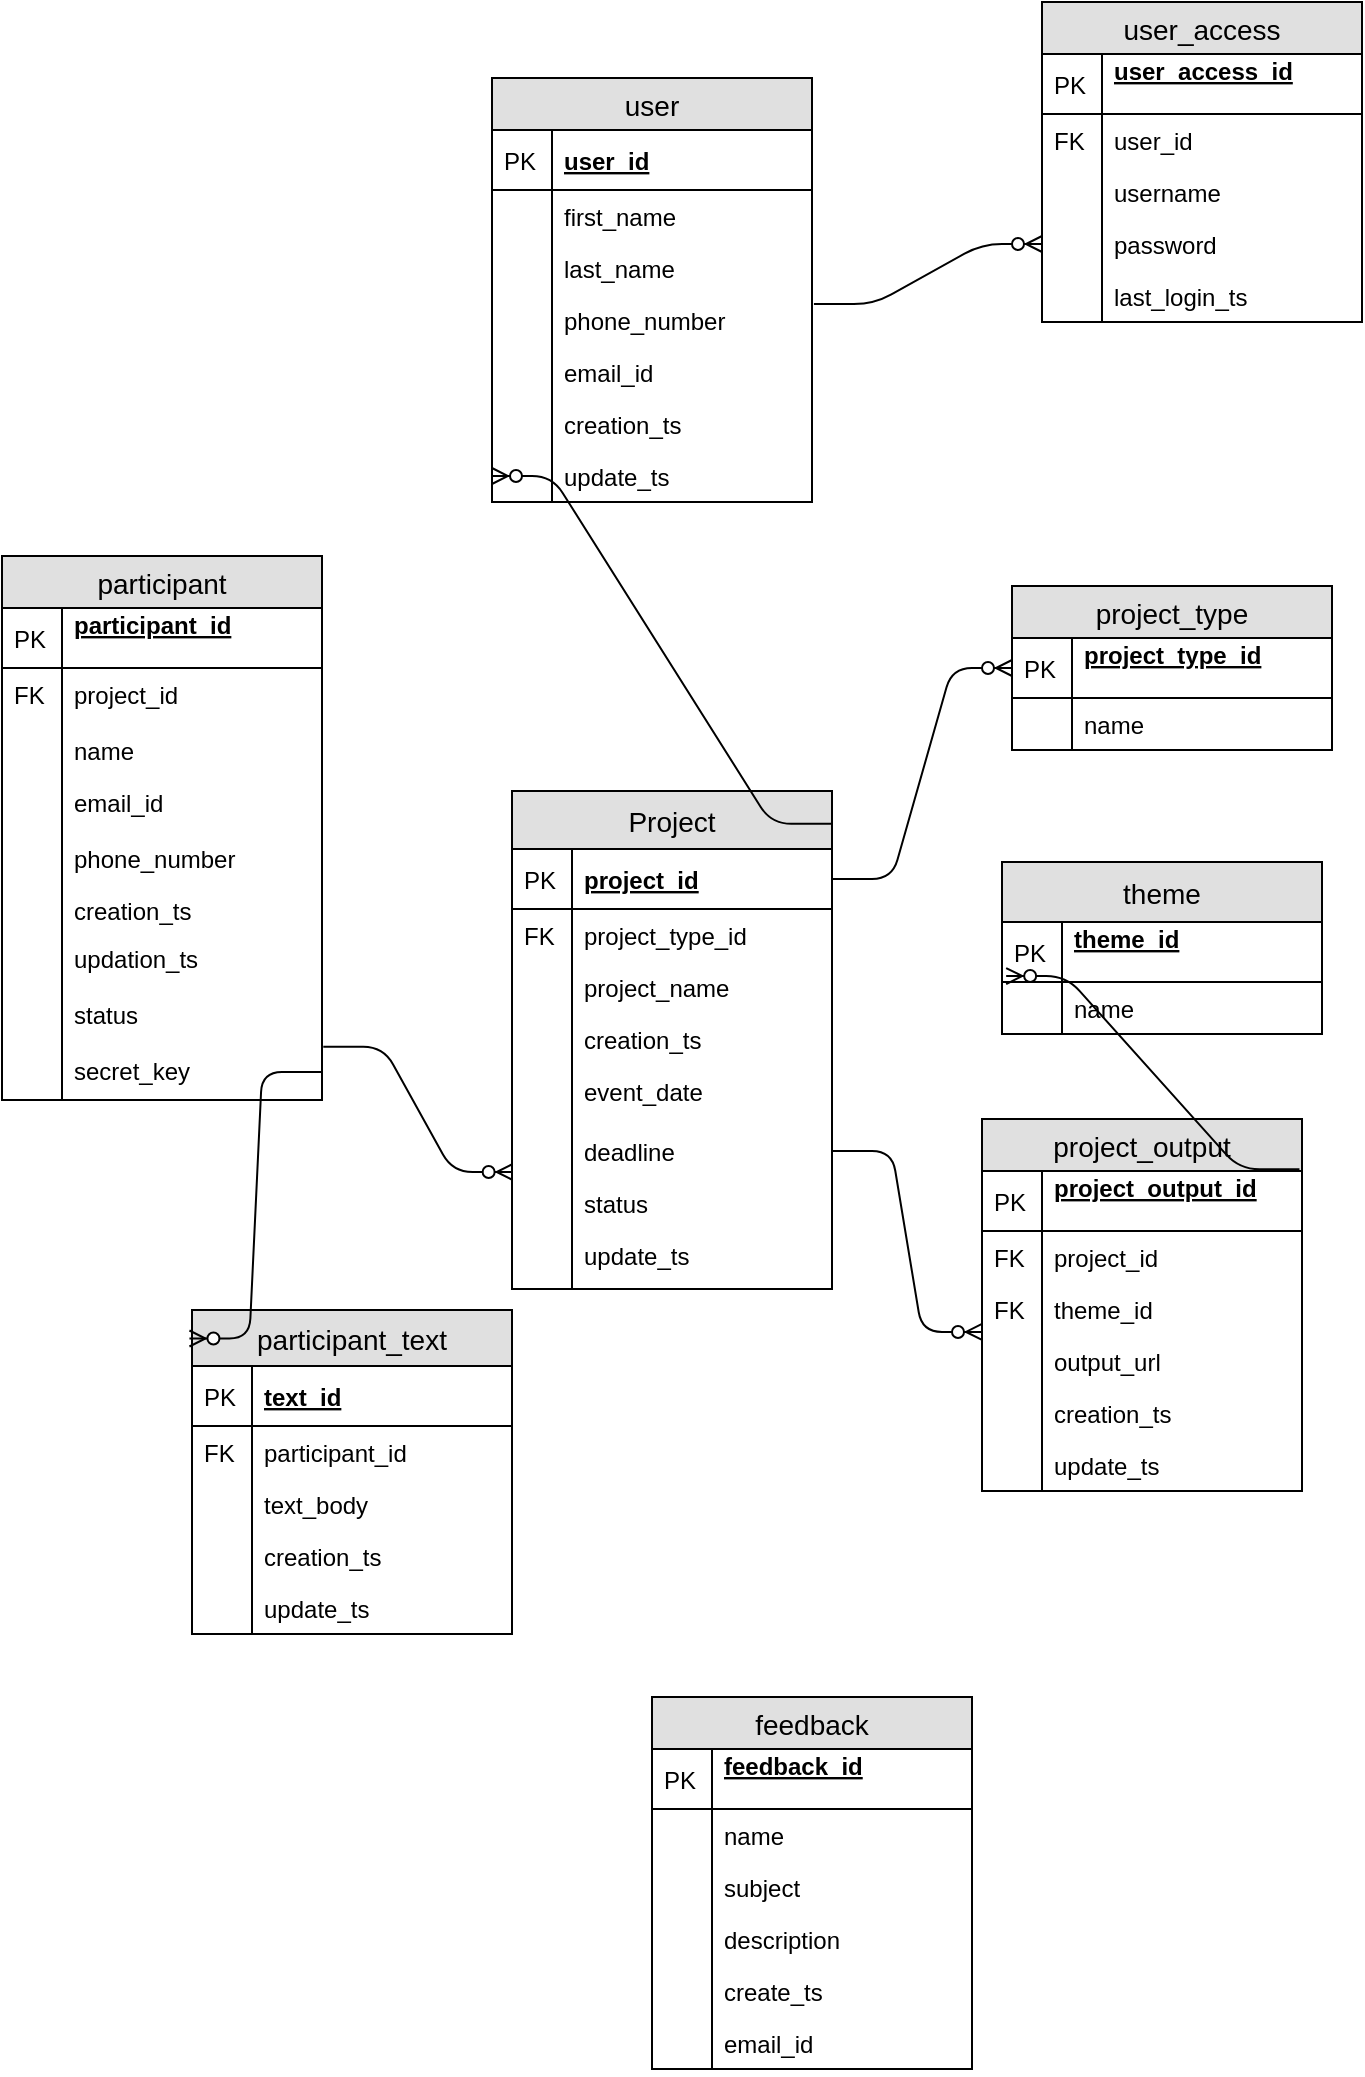 <mxfile version="10.7.5" type="github"><diagram id="fi7jGqx12qD0lRBsf_VD" name="lipuna_v_1.0"><mxGraphModel dx="754" dy="435" grid="1" gridSize="10" guides="1" tooltips="1" connect="1" arrows="1" fold="1" page="1" pageScale="1" pageWidth="850" pageHeight="1100" math="0" shadow="0"><root><mxCell id="0"/><mxCell id="1" parent="0"/><mxCell id="NuHvHWf-_y5jNcs-NttY-1" value="user" style="swimlane;fontStyle=0;childLayout=stackLayout;horizontal=1;startSize=26;fillColor=#e0e0e0;horizontalStack=0;resizeParent=1;resizeParentMax=0;resizeLast=0;collapsible=1;marginBottom=0;swimlaneFillColor=#ffffff;align=center;fontSize=14;" parent="1" vertex="1"><mxGeometry x="265" y="85" width="160" height="212" as="geometry"/></mxCell><mxCell id="NuHvHWf-_y5jNcs-NttY-2" value="user_id" style="shape=partialRectangle;top=0;left=0;right=0;bottom=1;align=left;verticalAlign=middle;fillColor=none;spacingLeft=34;spacingRight=4;overflow=hidden;rotatable=0;points=[[0,0.5],[1,0.5]];portConstraint=eastwest;dropTarget=0;fontStyle=5;fontSize=12;" parent="NuHvHWf-_y5jNcs-NttY-1" vertex="1"><mxGeometry y="26" width="160" height="30" as="geometry"/></mxCell><mxCell id="NuHvHWf-_y5jNcs-NttY-3" value="PK" style="shape=partialRectangle;top=0;left=0;bottom=0;fillColor=none;align=left;verticalAlign=middle;spacingLeft=4;spacingRight=4;overflow=hidden;rotatable=0;points=[];portConstraint=eastwest;part=1;fontSize=12;" parent="NuHvHWf-_y5jNcs-NttY-2" vertex="1" connectable="0"><mxGeometry width="30" height="30" as="geometry"/></mxCell><mxCell id="NuHvHWf-_y5jNcs-NttY-4" value="first_name&#10;&#10;" style="shape=partialRectangle;top=0;left=0;right=0;bottom=0;align=left;verticalAlign=top;fillColor=none;spacingLeft=34;spacingRight=4;overflow=hidden;rotatable=0;points=[[0,0.5],[1,0.5]];portConstraint=eastwest;dropTarget=0;fontSize=12;" parent="NuHvHWf-_y5jNcs-NttY-1" vertex="1"><mxGeometry y="56" width="160" height="26" as="geometry"/></mxCell><mxCell id="NuHvHWf-_y5jNcs-NttY-5" value="" style="shape=partialRectangle;top=0;left=0;bottom=0;fillColor=none;align=left;verticalAlign=top;spacingLeft=4;spacingRight=4;overflow=hidden;rotatable=0;points=[];portConstraint=eastwest;part=1;fontSize=12;" parent="NuHvHWf-_y5jNcs-NttY-4" vertex="1" connectable="0"><mxGeometry width="30" height="26" as="geometry"/></mxCell><mxCell id="NuHvHWf-_y5jNcs-NttY-6" value="last_name" style="shape=partialRectangle;top=0;left=0;right=0;bottom=0;align=left;verticalAlign=top;fillColor=none;spacingLeft=34;spacingRight=4;overflow=hidden;rotatable=0;points=[[0,0.5],[1,0.5]];portConstraint=eastwest;dropTarget=0;fontSize=12;" parent="NuHvHWf-_y5jNcs-NttY-1" vertex="1"><mxGeometry y="82" width="160" height="26" as="geometry"/></mxCell><mxCell id="NuHvHWf-_y5jNcs-NttY-7" value="" style="shape=partialRectangle;top=0;left=0;bottom=0;fillColor=none;align=left;verticalAlign=top;spacingLeft=4;spacingRight=4;overflow=hidden;rotatable=0;points=[];portConstraint=eastwest;part=1;fontSize=12;" parent="NuHvHWf-_y5jNcs-NttY-6" vertex="1" connectable="0"><mxGeometry width="30" height="26" as="geometry"/></mxCell><mxCell id="NuHvHWf-_y5jNcs-NttY-8" value="phone_number" style="shape=partialRectangle;top=0;left=0;right=0;bottom=0;align=left;verticalAlign=top;fillColor=none;spacingLeft=34;spacingRight=4;overflow=hidden;rotatable=0;points=[[0,0.5],[1,0.5]];portConstraint=eastwest;dropTarget=0;fontSize=12;" parent="NuHvHWf-_y5jNcs-NttY-1" vertex="1"><mxGeometry y="108" width="160" height="26" as="geometry"/></mxCell><mxCell id="NuHvHWf-_y5jNcs-NttY-9" value="" style="shape=partialRectangle;top=0;left=0;bottom=0;fillColor=none;align=left;verticalAlign=top;spacingLeft=4;spacingRight=4;overflow=hidden;rotatable=0;points=[];portConstraint=eastwest;part=1;fontSize=12;" parent="NuHvHWf-_y5jNcs-NttY-8" vertex="1" connectable="0"><mxGeometry width="30" height="26" as="geometry"/></mxCell><mxCell id="X2uwyrsn10m1KDkVl81j-5" value="email_id" style="shape=partialRectangle;top=0;left=0;right=0;bottom=0;align=left;verticalAlign=top;fillColor=none;spacingLeft=34;spacingRight=4;overflow=hidden;rotatable=0;points=[[0,0.5],[1,0.5]];portConstraint=eastwest;dropTarget=0;fontSize=12;" parent="NuHvHWf-_y5jNcs-NttY-1" vertex="1"><mxGeometry y="134" width="160" height="26" as="geometry"/></mxCell><mxCell id="X2uwyrsn10m1KDkVl81j-6" value="" style="shape=partialRectangle;top=0;left=0;bottom=0;fillColor=none;align=left;verticalAlign=top;spacingLeft=4;spacingRight=4;overflow=hidden;rotatable=0;points=[];portConstraint=eastwest;part=1;fontSize=12;" parent="X2uwyrsn10m1KDkVl81j-5" vertex="1" connectable="0"><mxGeometry width="30" height="26" as="geometry"/></mxCell><mxCell id="X2uwyrsn10m1KDkVl81j-7" value="creation_ts" style="shape=partialRectangle;top=0;left=0;right=0;bottom=0;align=left;verticalAlign=top;fillColor=none;spacingLeft=34;spacingRight=4;overflow=hidden;rotatable=0;points=[[0,0.5],[1,0.5]];portConstraint=eastwest;dropTarget=0;fontSize=12;" parent="NuHvHWf-_y5jNcs-NttY-1" vertex="1"><mxGeometry y="160" width="160" height="26" as="geometry"/></mxCell><mxCell id="X2uwyrsn10m1KDkVl81j-8" value="" style="shape=partialRectangle;top=0;left=0;bottom=0;fillColor=none;align=left;verticalAlign=top;spacingLeft=4;spacingRight=4;overflow=hidden;rotatable=0;points=[];portConstraint=eastwest;part=1;fontSize=12;" parent="X2uwyrsn10m1KDkVl81j-7" vertex="1" connectable="0"><mxGeometry width="30" height="26" as="geometry"/></mxCell><mxCell id="u-Iue2dH7JaMGfrP5Ck2-91" value="update_ts" style="shape=partialRectangle;top=0;left=0;right=0;bottom=0;align=left;verticalAlign=top;fillColor=none;spacingLeft=34;spacingRight=4;overflow=hidden;rotatable=0;points=[[0,0.5],[1,0.5]];portConstraint=eastwest;dropTarget=0;fontSize=12;" parent="NuHvHWf-_y5jNcs-NttY-1" vertex="1"><mxGeometry y="186" width="160" height="26" as="geometry"/></mxCell><mxCell id="u-Iue2dH7JaMGfrP5Ck2-92" value="" style="shape=partialRectangle;top=0;left=0;bottom=0;fillColor=none;align=left;verticalAlign=top;spacingLeft=4;spacingRight=4;overflow=hidden;rotatable=0;points=[];portConstraint=eastwest;part=1;fontSize=12;" parent="u-Iue2dH7JaMGfrP5Ck2-91" vertex="1" connectable="0"><mxGeometry width="30" height="26" as="geometry"/></mxCell><mxCell id="u-Iue2dH7JaMGfrP5Ck2-1" value="participant_text" style="swimlane;fontStyle=0;childLayout=stackLayout;horizontal=1;startSize=28;fillColor=#e0e0e0;horizontalStack=0;resizeParent=1;resizeParentMax=0;resizeLast=0;collapsible=1;marginBottom=0;swimlaneFillColor=#ffffff;align=center;fontSize=14;" parent="1" vertex="1"><mxGeometry x="115" y="701" width="160" height="162" as="geometry"/></mxCell><mxCell id="u-Iue2dH7JaMGfrP5Ck2-2" value="text_id" style="shape=partialRectangle;top=0;left=0;right=0;bottom=1;align=left;verticalAlign=middle;fillColor=none;spacingLeft=34;spacingRight=4;overflow=hidden;rotatable=0;points=[[0,0.5],[1,0.5]];portConstraint=eastwest;dropTarget=0;fontStyle=5;fontSize=12;" parent="u-Iue2dH7JaMGfrP5Ck2-1" vertex="1"><mxGeometry y="28" width="160" height="30" as="geometry"/></mxCell><mxCell id="u-Iue2dH7JaMGfrP5Ck2-3" value="PK" style="shape=partialRectangle;top=0;left=0;bottom=0;fillColor=none;align=left;verticalAlign=middle;spacingLeft=4;spacingRight=4;overflow=hidden;rotatable=0;points=[];portConstraint=eastwest;part=1;fontSize=12;" parent="u-Iue2dH7JaMGfrP5Ck2-2" vertex="1" connectable="0"><mxGeometry width="30" height="30" as="geometry"/></mxCell><mxCell id="u-Iue2dH7JaMGfrP5Ck2-4" value="participant_id" style="shape=partialRectangle;top=0;left=0;right=0;bottom=0;align=left;verticalAlign=top;fillColor=none;spacingLeft=34;spacingRight=4;overflow=hidden;rotatable=0;points=[[0,0.5],[1,0.5]];portConstraint=eastwest;dropTarget=0;fontSize=12;" parent="u-Iue2dH7JaMGfrP5Ck2-1" vertex="1"><mxGeometry y="58" width="160" height="26" as="geometry"/></mxCell><mxCell id="u-Iue2dH7JaMGfrP5Ck2-5" value="FK" style="shape=partialRectangle;top=0;left=0;bottom=0;fillColor=none;align=left;verticalAlign=top;spacingLeft=4;spacingRight=4;overflow=hidden;rotatable=0;points=[];portConstraint=eastwest;part=1;fontSize=12;" parent="u-Iue2dH7JaMGfrP5Ck2-4" vertex="1" connectable="0"><mxGeometry width="30" height="26" as="geometry"/></mxCell><mxCell id="u-Iue2dH7JaMGfrP5Ck2-6" value="text_body" style="shape=partialRectangle;top=0;left=0;right=0;bottom=0;align=left;verticalAlign=top;fillColor=none;spacingLeft=34;spacingRight=4;overflow=hidden;rotatable=0;points=[[0,0.5],[1,0.5]];portConstraint=eastwest;dropTarget=0;fontSize=12;" parent="u-Iue2dH7JaMGfrP5Ck2-1" vertex="1"><mxGeometry y="84" width="160" height="26" as="geometry"/></mxCell><mxCell id="u-Iue2dH7JaMGfrP5Ck2-7" value="" style="shape=partialRectangle;top=0;left=0;bottom=0;fillColor=none;align=left;verticalAlign=top;spacingLeft=4;spacingRight=4;overflow=hidden;rotatable=0;points=[];portConstraint=eastwest;part=1;fontSize=12;" parent="u-Iue2dH7JaMGfrP5Ck2-6" vertex="1" connectable="0"><mxGeometry width="30" height="26" as="geometry"/></mxCell><mxCell id="u-Iue2dH7JaMGfrP5Ck2-8" value="creation_ts" style="shape=partialRectangle;top=0;left=0;right=0;bottom=0;align=left;verticalAlign=top;fillColor=none;spacingLeft=34;spacingRight=4;overflow=hidden;rotatable=0;points=[[0,0.5],[1,0.5]];portConstraint=eastwest;dropTarget=0;fontSize=12;" parent="u-Iue2dH7JaMGfrP5Ck2-1" vertex="1"><mxGeometry y="110" width="160" height="26" as="geometry"/></mxCell><mxCell id="u-Iue2dH7JaMGfrP5Ck2-9" value="" style="shape=partialRectangle;top=0;left=0;bottom=0;fillColor=none;align=left;verticalAlign=top;spacingLeft=4;spacingRight=4;overflow=hidden;rotatable=0;points=[];portConstraint=eastwest;part=1;fontSize=12;" parent="u-Iue2dH7JaMGfrP5Ck2-8" vertex="1" connectable="0"><mxGeometry width="30" height="26" as="geometry"/></mxCell><mxCell id="u-Iue2dH7JaMGfrP5Ck2-128" value="update_ts" style="shape=partialRectangle;top=0;left=0;right=0;bottom=0;align=left;verticalAlign=top;fillColor=none;spacingLeft=34;spacingRight=4;overflow=hidden;rotatable=0;points=[[0,0.5],[1,0.5]];portConstraint=eastwest;dropTarget=0;fontSize=12;" parent="u-Iue2dH7JaMGfrP5Ck2-1" vertex="1"><mxGeometry y="136" width="160" height="26" as="geometry"/></mxCell><mxCell id="u-Iue2dH7JaMGfrP5Ck2-129" value="" style="shape=partialRectangle;top=0;left=0;bottom=0;fillColor=none;align=left;verticalAlign=top;spacingLeft=4;spacingRight=4;overflow=hidden;rotatable=0;points=[];portConstraint=eastwest;part=1;fontSize=12;" parent="u-Iue2dH7JaMGfrP5Ck2-128" vertex="1" connectable="0"><mxGeometry width="30" height="26" as="geometry"/></mxCell><mxCell id="u-Iue2dH7JaMGfrP5Ck2-12" value="participant" style="swimlane;fontStyle=0;childLayout=stackLayout;horizontal=1;startSize=26;fillColor=#e0e0e0;horizontalStack=0;resizeParent=1;resizeParentMax=0;resizeLast=0;collapsible=1;marginBottom=0;swimlaneFillColor=#ffffff;align=center;fontSize=14;" parent="1" vertex="1"><mxGeometry x="20" y="324" width="160" height="272" as="geometry"/></mxCell><mxCell id="u-Iue2dH7JaMGfrP5Ck2-13" value="participant_id&#10;" style="shape=partialRectangle;top=0;left=0;right=0;bottom=1;align=left;verticalAlign=middle;fillColor=none;spacingLeft=34;spacingRight=4;overflow=hidden;rotatable=0;points=[[0,0.5],[1,0.5]];portConstraint=eastwest;dropTarget=0;fontStyle=5;fontSize=12;" parent="u-Iue2dH7JaMGfrP5Ck2-12" vertex="1"><mxGeometry y="26" width="160" height="30" as="geometry"/></mxCell><mxCell id="u-Iue2dH7JaMGfrP5Ck2-14" value="PK" style="shape=partialRectangle;top=0;left=0;bottom=0;fillColor=none;align=left;verticalAlign=middle;spacingLeft=4;spacingRight=4;overflow=hidden;rotatable=0;points=[];portConstraint=eastwest;part=1;fontSize=12;" parent="u-Iue2dH7JaMGfrP5Ck2-13" vertex="1" connectable="0"><mxGeometry width="30" height="30" as="geometry"/></mxCell><mxCell id="u-Iue2dH7JaMGfrP5Ck2-109" value="project_id" style="shape=partialRectangle;top=0;left=0;right=0;bottom=0;align=left;verticalAlign=top;fillColor=none;spacingLeft=34;spacingRight=4;overflow=hidden;rotatable=0;points=[[0,0.5],[1,0.5]];portConstraint=eastwest;dropTarget=0;fontSize=12;" parent="u-Iue2dH7JaMGfrP5Ck2-12" vertex="1"><mxGeometry y="56" width="160" height="28" as="geometry"/></mxCell><mxCell id="u-Iue2dH7JaMGfrP5Ck2-110" value="FK" style="shape=partialRectangle;top=0;left=0;bottom=0;fillColor=none;align=left;verticalAlign=top;spacingLeft=4;spacingRight=4;overflow=hidden;rotatable=0;points=[];portConstraint=eastwest;part=1;fontSize=12;" parent="u-Iue2dH7JaMGfrP5Ck2-109" vertex="1" connectable="0"><mxGeometry width="30" height="28" as="geometry"/></mxCell><mxCell id="u-Iue2dH7JaMGfrP5Ck2-15" value="name" style="shape=partialRectangle;top=0;left=0;right=0;bottom=0;align=left;verticalAlign=top;fillColor=none;spacingLeft=34;spacingRight=4;overflow=hidden;rotatable=0;points=[[0,0.5],[1,0.5]];portConstraint=eastwest;dropTarget=0;fontSize=12;" parent="u-Iue2dH7JaMGfrP5Ck2-12" vertex="1"><mxGeometry y="84" width="160" height="26" as="geometry"/></mxCell><mxCell id="u-Iue2dH7JaMGfrP5Ck2-16" value="" style="shape=partialRectangle;top=0;left=0;bottom=0;fillColor=none;align=left;verticalAlign=top;spacingLeft=4;spacingRight=4;overflow=hidden;rotatable=0;points=[];portConstraint=eastwest;part=1;fontSize=12;" parent="u-Iue2dH7JaMGfrP5Ck2-15" vertex="1" connectable="0"><mxGeometry width="30" height="26" as="geometry"/></mxCell><mxCell id="u-Iue2dH7JaMGfrP5Ck2-17" value="email_id" style="shape=partialRectangle;top=0;left=0;right=0;bottom=0;align=left;verticalAlign=top;fillColor=none;spacingLeft=34;spacingRight=4;overflow=hidden;rotatable=0;points=[[0,0.5],[1,0.5]];portConstraint=eastwest;dropTarget=0;fontSize=12;" parent="u-Iue2dH7JaMGfrP5Ck2-12" vertex="1"><mxGeometry y="110" width="160" height="28" as="geometry"/></mxCell><mxCell id="u-Iue2dH7JaMGfrP5Ck2-18" value="" style="shape=partialRectangle;top=0;left=0;bottom=0;fillColor=none;align=left;verticalAlign=top;spacingLeft=4;spacingRight=4;overflow=hidden;rotatable=0;points=[];portConstraint=eastwest;part=1;fontSize=12;" parent="u-Iue2dH7JaMGfrP5Ck2-17" vertex="1" connectable="0"><mxGeometry width="30" height="28" as="geometry"/></mxCell><mxCell id="u-Iue2dH7JaMGfrP5Ck2-19" value="phone_number" style="shape=partialRectangle;top=0;left=0;right=0;bottom=0;align=left;verticalAlign=top;fillColor=none;spacingLeft=34;spacingRight=4;overflow=hidden;rotatable=0;points=[[0,0.5],[1,0.5]];portConstraint=eastwest;dropTarget=0;fontSize=12;" parent="u-Iue2dH7JaMGfrP5Ck2-12" vertex="1"><mxGeometry y="138" width="160" height="26" as="geometry"/></mxCell><mxCell id="u-Iue2dH7JaMGfrP5Ck2-20" value="" style="shape=partialRectangle;top=0;left=0;bottom=0;fillColor=none;align=left;verticalAlign=top;spacingLeft=4;spacingRight=4;overflow=hidden;rotatable=0;points=[];portConstraint=eastwest;part=1;fontSize=12;" parent="u-Iue2dH7JaMGfrP5Ck2-19" vertex="1" connectable="0"><mxGeometry width="30" height="26" as="geometry"/></mxCell><mxCell id="u-Iue2dH7JaMGfrP5Ck2-103" value="creation_ts" style="shape=partialRectangle;top=0;left=0;right=0;bottom=0;align=left;verticalAlign=top;fillColor=none;spacingLeft=34;spacingRight=4;overflow=hidden;rotatable=0;points=[[0,0.5],[1,0.5]];portConstraint=eastwest;dropTarget=0;fontSize=12;" parent="u-Iue2dH7JaMGfrP5Ck2-12" vertex="1"><mxGeometry y="164" width="160" height="24" as="geometry"/></mxCell><mxCell id="u-Iue2dH7JaMGfrP5Ck2-104" value="" style="shape=partialRectangle;top=0;left=0;bottom=0;fillColor=none;align=left;verticalAlign=top;spacingLeft=4;spacingRight=4;overflow=hidden;rotatable=0;points=[];portConstraint=eastwest;part=1;fontSize=12;" parent="u-Iue2dH7JaMGfrP5Ck2-103" vertex="1" connectable="0"><mxGeometry width="30" height="24" as="geometry"/></mxCell><mxCell id="u-Iue2dH7JaMGfrP5Ck2-105" value="updation_ts" style="shape=partialRectangle;top=0;left=0;right=0;bottom=0;align=left;verticalAlign=top;fillColor=none;spacingLeft=34;spacingRight=4;overflow=hidden;rotatable=0;points=[[0,0.5],[1,0.5]];portConstraint=eastwest;dropTarget=0;fontSize=12;" parent="u-Iue2dH7JaMGfrP5Ck2-12" vertex="1"><mxGeometry y="188" width="160" height="28" as="geometry"/></mxCell><mxCell id="u-Iue2dH7JaMGfrP5Ck2-106" value="" style="shape=partialRectangle;top=0;left=0;bottom=0;fillColor=none;align=left;verticalAlign=top;spacingLeft=4;spacingRight=4;overflow=hidden;rotatable=0;points=[];portConstraint=eastwest;part=1;fontSize=12;" parent="u-Iue2dH7JaMGfrP5Ck2-105" vertex="1" connectable="0"><mxGeometry width="30" height="28" as="geometry"/></mxCell><mxCell id="u-Iue2dH7JaMGfrP5Ck2-107" value="status" style="shape=partialRectangle;top=0;left=0;right=0;bottom=0;align=left;verticalAlign=top;fillColor=none;spacingLeft=34;spacingRight=4;overflow=hidden;rotatable=0;points=[[0,0.5],[1,0.5]];portConstraint=eastwest;dropTarget=0;fontSize=12;" parent="u-Iue2dH7JaMGfrP5Ck2-12" vertex="1"><mxGeometry y="216" width="160" height="28" as="geometry"/></mxCell><mxCell id="u-Iue2dH7JaMGfrP5Ck2-108" value="" style="shape=partialRectangle;top=0;left=0;bottom=0;fillColor=none;align=left;verticalAlign=top;spacingLeft=4;spacingRight=4;overflow=hidden;rotatable=0;points=[];portConstraint=eastwest;part=1;fontSize=12;" parent="u-Iue2dH7JaMGfrP5Ck2-107" vertex="1" connectable="0"><mxGeometry width="30" height="28" as="geometry"/></mxCell><mxCell id="u-Iue2dH7JaMGfrP5Ck2-130" value="secret_key" style="shape=partialRectangle;top=0;left=0;right=0;bottom=0;align=left;verticalAlign=top;fillColor=none;spacingLeft=34;spacingRight=4;overflow=hidden;rotatable=0;points=[[0,0.5],[1,0.5]];portConstraint=eastwest;dropTarget=0;fontSize=12;" parent="u-Iue2dH7JaMGfrP5Ck2-12" vertex="1"><mxGeometry y="244" width="160" height="28" as="geometry"/></mxCell><mxCell id="u-Iue2dH7JaMGfrP5Ck2-131" value="" style="shape=partialRectangle;top=0;left=0;bottom=0;fillColor=none;align=left;verticalAlign=top;spacingLeft=4;spacingRight=4;overflow=hidden;rotatable=0;points=[];portConstraint=eastwest;part=1;fontSize=12;" parent="u-Iue2dH7JaMGfrP5Ck2-130" vertex="1" connectable="0"><mxGeometry width="30" height="28" as="geometry"/></mxCell><mxCell id="u-Iue2dH7JaMGfrP5Ck2-23" value="theme" style="swimlane;fontStyle=0;childLayout=stackLayout;horizontal=1;startSize=30;fillColor=#e0e0e0;horizontalStack=0;resizeParent=1;resizeParentMax=0;resizeLast=0;collapsible=1;marginBottom=0;swimlaneFillColor=#ffffff;align=center;fontSize=14;" parent="1" vertex="1"><mxGeometry x="520" y="477" width="160" height="86" as="geometry"/></mxCell><mxCell id="u-Iue2dH7JaMGfrP5Ck2-24" value="theme_id&#10;" style="shape=partialRectangle;top=0;left=0;right=0;bottom=1;align=left;verticalAlign=middle;fillColor=none;spacingLeft=34;spacingRight=4;overflow=hidden;rotatable=0;points=[[0,0.5],[1,0.5]];portConstraint=eastwest;dropTarget=0;fontStyle=5;fontSize=12;" parent="u-Iue2dH7JaMGfrP5Ck2-23" vertex="1"><mxGeometry y="30" width="160" height="30" as="geometry"/></mxCell><mxCell id="u-Iue2dH7JaMGfrP5Ck2-25" value="PK" style="shape=partialRectangle;top=0;left=0;bottom=0;fillColor=none;align=left;verticalAlign=middle;spacingLeft=4;spacingRight=4;overflow=hidden;rotatable=0;points=[];portConstraint=eastwest;part=1;fontSize=12;" parent="u-Iue2dH7JaMGfrP5Ck2-24" vertex="1" connectable="0"><mxGeometry width="30" height="30" as="geometry"/></mxCell><mxCell id="u-Iue2dH7JaMGfrP5Ck2-26" value="name" style="shape=partialRectangle;top=0;left=0;right=0;bottom=0;align=left;verticalAlign=top;fillColor=none;spacingLeft=34;spacingRight=4;overflow=hidden;rotatable=0;points=[[0,0.5],[1,0.5]];portConstraint=eastwest;dropTarget=0;fontSize=12;" parent="u-Iue2dH7JaMGfrP5Ck2-23" vertex="1"><mxGeometry y="60" width="160" height="26" as="geometry"/></mxCell><mxCell id="u-Iue2dH7JaMGfrP5Ck2-27" value="" style="shape=partialRectangle;top=0;left=0;bottom=0;fillColor=none;align=left;verticalAlign=top;spacingLeft=4;spacingRight=4;overflow=hidden;rotatable=0;points=[];portConstraint=eastwest;part=1;fontSize=12;" parent="u-Iue2dH7JaMGfrP5Ck2-26" vertex="1" connectable="0"><mxGeometry width="30" height="26" as="geometry"/></mxCell><mxCell id="u-Iue2dH7JaMGfrP5Ck2-34" value="Project" style="swimlane;fontStyle=0;childLayout=stackLayout;horizontal=1;startSize=29;fillColor=#e0e0e0;horizontalStack=0;resizeParent=1;resizeParentMax=0;resizeLast=0;collapsible=1;marginBottom=0;swimlaneFillColor=#ffffff;align=center;fontSize=14;" parent="1" vertex="1"><mxGeometry x="275" y="441.5" width="160" height="249" as="geometry"/></mxCell><mxCell id="u-Iue2dH7JaMGfrP5Ck2-35" value="project_id" style="shape=partialRectangle;top=0;left=0;right=0;bottom=1;align=left;verticalAlign=middle;fillColor=none;spacingLeft=34;spacingRight=4;overflow=hidden;rotatable=0;points=[[0,0.5],[1,0.5]];portConstraint=eastwest;dropTarget=0;fontStyle=5;fontSize=12;" parent="u-Iue2dH7JaMGfrP5Ck2-34" vertex="1"><mxGeometry y="29" width="160" height="30" as="geometry"/></mxCell><mxCell id="u-Iue2dH7JaMGfrP5Ck2-36" value="PK" style="shape=partialRectangle;top=0;left=0;bottom=0;fillColor=none;align=left;verticalAlign=middle;spacingLeft=4;spacingRight=4;overflow=hidden;rotatable=0;points=[];portConstraint=eastwest;part=1;fontSize=12;" parent="u-Iue2dH7JaMGfrP5Ck2-35" vertex="1" connectable="0"><mxGeometry width="30" height="30" as="geometry"/></mxCell><mxCell id="u-Iue2dH7JaMGfrP5Ck2-39" value="project_type_id" style="shape=partialRectangle;top=0;left=0;right=0;bottom=0;align=left;verticalAlign=top;fillColor=none;spacingLeft=34;spacingRight=4;overflow=hidden;rotatable=0;points=[[0,0.5],[1,0.5]];portConstraint=eastwest;dropTarget=0;fontSize=12;" parent="u-Iue2dH7JaMGfrP5Ck2-34" vertex="1"><mxGeometry y="59" width="160" height="26" as="geometry"/></mxCell><mxCell id="u-Iue2dH7JaMGfrP5Ck2-40" value="FK" style="shape=partialRectangle;top=0;left=0;bottom=0;fillColor=none;align=left;verticalAlign=top;spacingLeft=4;spacingRight=4;overflow=hidden;rotatable=0;points=[];portConstraint=eastwest;part=1;fontSize=12;" parent="u-Iue2dH7JaMGfrP5Ck2-39" vertex="1" connectable="0"><mxGeometry width="30" height="26" as="geometry"/></mxCell><mxCell id="u-Iue2dH7JaMGfrP5Ck2-37" value="project_name" style="shape=partialRectangle;top=0;left=0;right=0;bottom=0;align=left;verticalAlign=top;fillColor=none;spacingLeft=34;spacingRight=4;overflow=hidden;rotatable=0;points=[[0,0.5],[1,0.5]];portConstraint=eastwest;dropTarget=0;fontSize=12;" parent="u-Iue2dH7JaMGfrP5Ck2-34" vertex="1"><mxGeometry y="85" width="160" height="26" as="geometry"/></mxCell><mxCell id="u-Iue2dH7JaMGfrP5Ck2-38" value="" style="shape=partialRectangle;top=0;left=0;bottom=0;fillColor=none;align=left;verticalAlign=top;spacingLeft=4;spacingRight=4;overflow=hidden;rotatable=0;points=[];portConstraint=eastwest;part=1;fontSize=12;" parent="u-Iue2dH7JaMGfrP5Ck2-37" vertex="1" connectable="0"><mxGeometry width="30" height="26" as="geometry"/></mxCell><mxCell id="u-Iue2dH7JaMGfrP5Ck2-41" value="creation_ts" style="shape=partialRectangle;top=0;left=0;right=0;bottom=0;align=left;verticalAlign=top;fillColor=none;spacingLeft=34;spacingRight=4;overflow=hidden;rotatable=0;points=[[0,0.5],[1,0.5]];portConstraint=eastwest;dropTarget=0;fontSize=12;" parent="u-Iue2dH7JaMGfrP5Ck2-34" vertex="1"><mxGeometry y="111" width="160" height="26" as="geometry"/></mxCell><mxCell id="u-Iue2dH7JaMGfrP5Ck2-42" value="" style="shape=partialRectangle;top=0;left=0;bottom=0;fillColor=none;align=left;verticalAlign=top;spacingLeft=4;spacingRight=4;overflow=hidden;rotatable=0;points=[];portConstraint=eastwest;part=1;fontSize=12;" parent="u-Iue2dH7JaMGfrP5Ck2-41" vertex="1" connectable="0"><mxGeometry width="30" height="26" as="geometry"/></mxCell><mxCell id="u-Iue2dH7JaMGfrP5Ck2-97" value="event_date" style="shape=partialRectangle;top=0;left=0;right=0;bottom=0;align=left;verticalAlign=top;fillColor=none;spacingLeft=34;spacingRight=4;overflow=hidden;rotatable=0;points=[[0,0.5],[1,0.5]];portConstraint=eastwest;dropTarget=0;fontSize=12;" parent="u-Iue2dH7JaMGfrP5Ck2-34" vertex="1"><mxGeometry y="137" width="160" height="30" as="geometry"/></mxCell><mxCell id="u-Iue2dH7JaMGfrP5Ck2-98" value="" style="shape=partialRectangle;top=0;left=0;bottom=0;fillColor=none;align=left;verticalAlign=top;spacingLeft=4;spacingRight=4;overflow=hidden;rotatable=0;points=[];portConstraint=eastwest;part=1;fontSize=12;" parent="u-Iue2dH7JaMGfrP5Ck2-97" vertex="1" connectable="0"><mxGeometry width="30" height="30" as="geometry"/></mxCell><mxCell id="u-Iue2dH7JaMGfrP5Ck2-99" value="deadline" style="shape=partialRectangle;top=0;left=0;right=0;bottom=0;align=left;verticalAlign=top;fillColor=none;spacingLeft=34;spacingRight=4;overflow=hidden;rotatable=0;points=[[0,0.5],[1,0.5]];portConstraint=eastwest;dropTarget=0;fontSize=12;" parent="u-Iue2dH7JaMGfrP5Ck2-34" vertex="1"><mxGeometry y="167" width="160" height="26" as="geometry"/></mxCell><mxCell id="u-Iue2dH7JaMGfrP5Ck2-100" value="" style="shape=partialRectangle;top=0;left=0;bottom=0;fillColor=none;align=left;verticalAlign=top;spacingLeft=4;spacingRight=4;overflow=hidden;rotatable=0;points=[];portConstraint=eastwest;part=1;fontSize=12;" parent="u-Iue2dH7JaMGfrP5Ck2-99" vertex="1" connectable="0"><mxGeometry width="30" height="26" as="geometry"/></mxCell><mxCell id="u-Iue2dH7JaMGfrP5Ck2-101" value="status" style="shape=partialRectangle;top=0;left=0;right=0;bottom=0;align=left;verticalAlign=top;fillColor=none;spacingLeft=34;spacingRight=4;overflow=hidden;rotatable=0;points=[[0,0.5],[1,0.5]];portConstraint=eastwest;dropTarget=0;fontSize=12;" parent="u-Iue2dH7JaMGfrP5Ck2-34" vertex="1"><mxGeometry y="193" width="160" height="26" as="geometry"/></mxCell><mxCell id="u-Iue2dH7JaMGfrP5Ck2-102" value="" style="shape=partialRectangle;top=0;left=0;bottom=0;fillColor=none;align=left;verticalAlign=top;spacingLeft=4;spacingRight=4;overflow=hidden;rotatable=0;points=[];portConstraint=eastwest;part=1;fontSize=12;" parent="u-Iue2dH7JaMGfrP5Ck2-101" vertex="1" connectable="0"><mxGeometry width="30" height="26" as="geometry"/></mxCell><mxCell id="Lrv6rFG8pL8Y1zjhgoBj-1" value="update_ts" style="shape=partialRectangle;top=0;left=0;right=0;bottom=0;align=left;verticalAlign=top;fillColor=none;spacingLeft=34;spacingRight=4;overflow=hidden;rotatable=0;points=[[0,0.5],[1,0.5]];portConstraint=eastwest;dropTarget=0;fontSize=12;" vertex="1" parent="u-Iue2dH7JaMGfrP5Ck2-34"><mxGeometry y="219" width="160" height="30" as="geometry"/></mxCell><mxCell id="Lrv6rFG8pL8Y1zjhgoBj-2" value="" style="shape=partialRectangle;top=0;left=0;bottom=0;fillColor=none;align=left;verticalAlign=top;spacingLeft=4;spacingRight=4;overflow=hidden;rotatable=0;points=[];portConstraint=eastwest;part=1;fontSize=12;" vertex="1" connectable="0" parent="Lrv6rFG8pL8Y1zjhgoBj-1"><mxGeometry width="30" height="30" as="geometry"/></mxCell><mxCell id="u-Iue2dH7JaMGfrP5Ck2-45" value="project_type" style="swimlane;fontStyle=0;childLayout=stackLayout;horizontal=1;startSize=26;fillColor=#e0e0e0;horizontalStack=0;resizeParent=1;resizeParentMax=0;resizeLast=0;collapsible=1;marginBottom=0;swimlaneFillColor=#ffffff;align=center;fontSize=14;" parent="1" vertex="1"><mxGeometry x="525" y="339" width="160" height="82" as="geometry"/></mxCell><mxCell id="u-Iue2dH7JaMGfrP5Ck2-46" value="project_type_id&#10;" style="shape=partialRectangle;top=0;left=0;right=0;bottom=1;align=left;verticalAlign=middle;fillColor=none;spacingLeft=34;spacingRight=4;overflow=hidden;rotatable=0;points=[[0,0.5],[1,0.5]];portConstraint=eastwest;dropTarget=0;fontStyle=5;fontSize=12;" parent="u-Iue2dH7JaMGfrP5Ck2-45" vertex="1"><mxGeometry y="26" width="160" height="30" as="geometry"/></mxCell><mxCell id="u-Iue2dH7JaMGfrP5Ck2-47" value="PK" style="shape=partialRectangle;top=0;left=0;bottom=0;fillColor=none;align=left;verticalAlign=middle;spacingLeft=4;spacingRight=4;overflow=hidden;rotatable=0;points=[];portConstraint=eastwest;part=1;fontSize=12;" parent="u-Iue2dH7JaMGfrP5Ck2-46" vertex="1" connectable="0"><mxGeometry width="30" height="30" as="geometry"/></mxCell><mxCell id="u-Iue2dH7JaMGfrP5Ck2-48" value="name" style="shape=partialRectangle;top=0;left=0;right=0;bottom=0;align=left;verticalAlign=top;fillColor=none;spacingLeft=34;spacingRight=4;overflow=hidden;rotatable=0;points=[[0,0.5],[1,0.5]];portConstraint=eastwest;dropTarget=0;fontSize=12;" parent="u-Iue2dH7JaMGfrP5Ck2-45" vertex="1"><mxGeometry y="56" width="160" height="26" as="geometry"/></mxCell><mxCell id="u-Iue2dH7JaMGfrP5Ck2-49" value="" style="shape=partialRectangle;top=0;left=0;bottom=0;fillColor=none;align=left;verticalAlign=top;spacingLeft=4;spacingRight=4;overflow=hidden;rotatable=0;points=[];portConstraint=eastwest;part=1;fontSize=12;" parent="u-Iue2dH7JaMGfrP5Ck2-48" vertex="1" connectable="0"><mxGeometry width="30" height="26" as="geometry"/></mxCell><mxCell id="u-Iue2dH7JaMGfrP5Ck2-67" value="feedback" style="swimlane;fontStyle=0;childLayout=stackLayout;horizontal=1;startSize=26;fillColor=#e0e0e0;horizontalStack=0;resizeParent=1;resizeParentMax=0;resizeLast=0;collapsible=1;marginBottom=0;swimlaneFillColor=#ffffff;align=center;fontSize=14;" parent="1" vertex="1"><mxGeometry x="345" y="894.5" width="160" height="186" as="geometry"/></mxCell><mxCell id="u-Iue2dH7JaMGfrP5Ck2-68" value="feedback_id&#10;" style="shape=partialRectangle;top=0;left=0;right=0;bottom=1;align=left;verticalAlign=middle;fillColor=none;spacingLeft=34;spacingRight=4;overflow=hidden;rotatable=0;points=[[0,0.5],[1,0.5]];portConstraint=eastwest;dropTarget=0;fontStyle=5;fontSize=12;" parent="u-Iue2dH7JaMGfrP5Ck2-67" vertex="1"><mxGeometry y="26" width="160" height="30" as="geometry"/></mxCell><mxCell id="u-Iue2dH7JaMGfrP5Ck2-69" value="PK" style="shape=partialRectangle;top=0;left=0;bottom=0;fillColor=none;align=left;verticalAlign=middle;spacingLeft=4;spacingRight=4;overflow=hidden;rotatable=0;points=[];portConstraint=eastwest;part=1;fontSize=12;" parent="u-Iue2dH7JaMGfrP5Ck2-68" vertex="1" connectable="0"><mxGeometry width="30" height="30" as="geometry"/></mxCell><mxCell id="u-Iue2dH7JaMGfrP5Ck2-70" value="name" style="shape=partialRectangle;top=0;left=0;right=0;bottom=0;align=left;verticalAlign=top;fillColor=none;spacingLeft=34;spacingRight=4;overflow=hidden;rotatable=0;points=[[0,0.5],[1,0.5]];portConstraint=eastwest;dropTarget=0;fontSize=12;" parent="u-Iue2dH7JaMGfrP5Ck2-67" vertex="1"><mxGeometry y="56" width="160" height="26" as="geometry"/></mxCell><mxCell id="u-Iue2dH7JaMGfrP5Ck2-71" value="" style="shape=partialRectangle;top=0;left=0;bottom=0;fillColor=none;align=left;verticalAlign=top;spacingLeft=4;spacingRight=4;overflow=hidden;rotatable=0;points=[];portConstraint=eastwest;part=1;fontSize=12;" parent="u-Iue2dH7JaMGfrP5Ck2-70" vertex="1" connectable="0"><mxGeometry width="30" height="26" as="geometry"/></mxCell><mxCell id="u-Iue2dH7JaMGfrP5Ck2-72" value="subject" style="shape=partialRectangle;top=0;left=0;right=0;bottom=0;align=left;verticalAlign=top;fillColor=none;spacingLeft=34;spacingRight=4;overflow=hidden;rotatable=0;points=[[0,0.5],[1,0.5]];portConstraint=eastwest;dropTarget=0;fontSize=12;" parent="u-Iue2dH7JaMGfrP5Ck2-67" vertex="1"><mxGeometry y="82" width="160" height="26" as="geometry"/></mxCell><mxCell id="u-Iue2dH7JaMGfrP5Ck2-73" value="" style="shape=partialRectangle;top=0;left=0;bottom=0;fillColor=none;align=left;verticalAlign=top;spacingLeft=4;spacingRight=4;overflow=hidden;rotatable=0;points=[];portConstraint=eastwest;part=1;fontSize=12;" parent="u-Iue2dH7JaMGfrP5Ck2-72" vertex="1" connectable="0"><mxGeometry width="30" height="26" as="geometry"/></mxCell><mxCell id="u-Iue2dH7JaMGfrP5Ck2-74" value="description" style="shape=partialRectangle;top=0;left=0;right=0;bottom=0;align=left;verticalAlign=top;fillColor=none;spacingLeft=34;spacingRight=4;overflow=hidden;rotatable=0;points=[[0,0.5],[1,0.5]];portConstraint=eastwest;dropTarget=0;fontSize=12;" parent="u-Iue2dH7JaMGfrP5Ck2-67" vertex="1"><mxGeometry y="108" width="160" height="26" as="geometry"/></mxCell><mxCell id="u-Iue2dH7JaMGfrP5Ck2-75" value="" style="shape=partialRectangle;top=0;left=0;bottom=0;fillColor=none;align=left;verticalAlign=top;spacingLeft=4;spacingRight=4;overflow=hidden;rotatable=0;points=[];portConstraint=eastwest;part=1;fontSize=12;" parent="u-Iue2dH7JaMGfrP5Ck2-74" vertex="1" connectable="0"><mxGeometry width="30" height="26" as="geometry"/></mxCell><mxCell id="u-Iue2dH7JaMGfrP5Ck2-132" value="create_ts" style="shape=partialRectangle;top=0;left=0;right=0;bottom=0;align=left;verticalAlign=top;fillColor=none;spacingLeft=34;spacingRight=4;overflow=hidden;rotatable=0;points=[[0,0.5],[1,0.5]];portConstraint=eastwest;dropTarget=0;fontSize=12;" parent="u-Iue2dH7JaMGfrP5Ck2-67" vertex="1"><mxGeometry y="134" width="160" height="26" as="geometry"/></mxCell><mxCell id="u-Iue2dH7JaMGfrP5Ck2-133" value="" style="shape=partialRectangle;top=0;left=0;bottom=0;fillColor=none;align=left;verticalAlign=top;spacingLeft=4;spacingRight=4;overflow=hidden;rotatable=0;points=[];portConstraint=eastwest;part=1;fontSize=12;" parent="u-Iue2dH7JaMGfrP5Ck2-132" vertex="1" connectable="0"><mxGeometry width="30" height="26" as="geometry"/></mxCell><mxCell id="u-Iue2dH7JaMGfrP5Ck2-134" value="email_id" style="shape=partialRectangle;top=0;left=0;right=0;bottom=0;align=left;verticalAlign=top;fillColor=none;spacingLeft=34;spacingRight=4;overflow=hidden;rotatable=0;points=[[0,0.5],[1,0.5]];portConstraint=eastwest;dropTarget=0;fontSize=12;" parent="u-Iue2dH7JaMGfrP5Ck2-67" vertex="1"><mxGeometry y="160" width="160" height="26" as="geometry"/></mxCell><mxCell id="u-Iue2dH7JaMGfrP5Ck2-135" value="" style="shape=partialRectangle;top=0;left=0;bottom=0;fillColor=none;align=left;verticalAlign=top;spacingLeft=4;spacingRight=4;overflow=hidden;rotatable=0;points=[];portConstraint=eastwest;part=1;fontSize=12;" parent="u-Iue2dH7JaMGfrP5Ck2-134" vertex="1" connectable="0"><mxGeometry width="30" height="26" as="geometry"/></mxCell><mxCell id="u-Iue2dH7JaMGfrP5Ck2-78" value="user_access" style="swimlane;fontStyle=0;childLayout=stackLayout;horizontal=1;startSize=26;fillColor=#e0e0e0;horizontalStack=0;resizeParent=1;resizeParentMax=0;resizeLast=0;collapsible=1;marginBottom=0;swimlaneFillColor=#ffffff;align=center;fontSize=14;" parent="1" vertex="1"><mxGeometry x="540" y="47" width="160" height="160" as="geometry"/></mxCell><mxCell id="u-Iue2dH7JaMGfrP5Ck2-79" value="user_access_id&#10;&#10;" style="shape=partialRectangle;top=0;left=0;right=0;bottom=1;align=left;verticalAlign=middle;fillColor=none;spacingLeft=34;spacingRight=4;overflow=hidden;rotatable=0;points=[[0,0.5],[1,0.5]];portConstraint=eastwest;dropTarget=0;fontStyle=5;fontSize=12;" parent="u-Iue2dH7JaMGfrP5Ck2-78" vertex="1"><mxGeometry y="26" width="160" height="30" as="geometry"/></mxCell><mxCell id="u-Iue2dH7JaMGfrP5Ck2-80" value="PK" style="shape=partialRectangle;top=0;left=0;bottom=0;fillColor=none;align=left;verticalAlign=middle;spacingLeft=4;spacingRight=4;overflow=hidden;rotatable=0;points=[];portConstraint=eastwest;part=1;fontSize=12;" parent="u-Iue2dH7JaMGfrP5Ck2-79" vertex="1" connectable="0"><mxGeometry width="30" height="30" as="geometry"/></mxCell><mxCell id="u-Iue2dH7JaMGfrP5Ck2-95" value="user_id" style="shape=partialRectangle;top=0;left=0;right=0;bottom=0;align=left;verticalAlign=top;fillColor=none;spacingLeft=34;spacingRight=4;overflow=hidden;rotatable=0;points=[[0,0.5],[1,0.5]];portConstraint=eastwest;dropTarget=0;fontSize=12;" parent="u-Iue2dH7JaMGfrP5Ck2-78" vertex="1"><mxGeometry y="56" width="160" height="26" as="geometry"/></mxCell><mxCell id="u-Iue2dH7JaMGfrP5Ck2-96" value="FK" style="shape=partialRectangle;top=0;left=0;bottom=0;fillColor=none;align=left;verticalAlign=top;spacingLeft=4;spacingRight=4;overflow=hidden;rotatable=0;points=[];portConstraint=eastwest;part=1;fontSize=12;" parent="u-Iue2dH7JaMGfrP5Ck2-95" vertex="1" connectable="0"><mxGeometry width="30" height="26" as="geometry"/></mxCell><mxCell id="u-Iue2dH7JaMGfrP5Ck2-81" value="username" style="shape=partialRectangle;top=0;left=0;right=0;bottom=0;align=left;verticalAlign=top;fillColor=none;spacingLeft=34;spacingRight=4;overflow=hidden;rotatable=0;points=[[0,0.5],[1,0.5]];portConstraint=eastwest;dropTarget=0;fontSize=12;" parent="u-Iue2dH7JaMGfrP5Ck2-78" vertex="1"><mxGeometry y="82" width="160" height="26" as="geometry"/></mxCell><mxCell id="u-Iue2dH7JaMGfrP5Ck2-82" value="" style="shape=partialRectangle;top=0;left=0;bottom=0;fillColor=none;align=left;verticalAlign=top;spacingLeft=4;spacingRight=4;overflow=hidden;rotatable=0;points=[];portConstraint=eastwest;part=1;fontSize=12;" parent="u-Iue2dH7JaMGfrP5Ck2-81" vertex="1" connectable="0"><mxGeometry width="30" height="26" as="geometry"/></mxCell><mxCell id="u-Iue2dH7JaMGfrP5Ck2-83" value="password" style="shape=partialRectangle;top=0;left=0;right=0;bottom=0;align=left;verticalAlign=top;fillColor=none;spacingLeft=34;spacingRight=4;overflow=hidden;rotatable=0;points=[[0,0.5],[1,0.5]];portConstraint=eastwest;dropTarget=0;fontSize=12;" parent="u-Iue2dH7JaMGfrP5Ck2-78" vertex="1"><mxGeometry y="108" width="160" height="26" as="geometry"/></mxCell><mxCell id="u-Iue2dH7JaMGfrP5Ck2-84" value="" style="shape=partialRectangle;top=0;left=0;bottom=0;fillColor=none;align=left;verticalAlign=top;spacingLeft=4;spacingRight=4;overflow=hidden;rotatable=0;points=[];portConstraint=eastwest;part=1;fontSize=12;" parent="u-Iue2dH7JaMGfrP5Ck2-83" vertex="1" connectable="0"><mxGeometry width="30" height="26" as="geometry"/></mxCell><mxCell id="u-Iue2dH7JaMGfrP5Ck2-85" value="last_login_ts" style="shape=partialRectangle;top=0;left=0;right=0;bottom=0;align=left;verticalAlign=top;fillColor=none;spacingLeft=34;spacingRight=4;overflow=hidden;rotatable=0;points=[[0,0.5],[1,0.5]];portConstraint=eastwest;dropTarget=0;fontSize=12;" parent="u-Iue2dH7JaMGfrP5Ck2-78" vertex="1"><mxGeometry y="134" width="160" height="26" as="geometry"/></mxCell><mxCell id="u-Iue2dH7JaMGfrP5Ck2-86" value="" style="shape=partialRectangle;top=0;left=0;bottom=0;fillColor=none;align=left;verticalAlign=top;spacingLeft=4;spacingRight=4;overflow=hidden;rotatable=0;points=[];portConstraint=eastwest;part=1;fontSize=12;" parent="u-Iue2dH7JaMGfrP5Ck2-85" vertex="1" connectable="0"><mxGeometry width="30" height="26" as="geometry"/></mxCell><mxCell id="u-Iue2dH7JaMGfrP5Ck2-113" value="project_output" style="swimlane;fontStyle=0;childLayout=stackLayout;horizontal=1;startSize=26;fillColor=#e0e0e0;horizontalStack=0;resizeParent=1;resizeParentMax=0;resizeLast=0;collapsible=1;marginBottom=0;swimlaneFillColor=#ffffff;align=center;fontSize=14;" parent="1" vertex="1"><mxGeometry x="510" y="605.5" width="160" height="186" as="geometry"/></mxCell><mxCell id="u-Iue2dH7JaMGfrP5Ck2-114" value="project_output_id&#10;" style="shape=partialRectangle;top=0;left=0;right=0;bottom=1;align=left;verticalAlign=middle;fillColor=none;spacingLeft=34;spacingRight=4;overflow=hidden;rotatable=0;points=[[0,0.5],[1,0.5]];portConstraint=eastwest;dropTarget=0;fontStyle=5;fontSize=12;" parent="u-Iue2dH7JaMGfrP5Ck2-113" vertex="1"><mxGeometry y="26" width="160" height="30" as="geometry"/></mxCell><mxCell id="u-Iue2dH7JaMGfrP5Ck2-115" value="PK" style="shape=partialRectangle;top=0;left=0;bottom=0;fillColor=none;align=left;verticalAlign=middle;spacingLeft=4;spacingRight=4;overflow=hidden;rotatable=0;points=[];portConstraint=eastwest;part=1;fontSize=12;" parent="u-Iue2dH7JaMGfrP5Ck2-114" vertex="1" connectable="0"><mxGeometry width="30" height="30" as="geometry"/></mxCell><mxCell id="u-Iue2dH7JaMGfrP5Ck2-116" value="project_id" style="shape=partialRectangle;top=0;left=0;right=0;bottom=0;align=left;verticalAlign=top;fillColor=none;spacingLeft=34;spacingRight=4;overflow=hidden;rotatable=0;points=[[0,0.5],[1,0.5]];portConstraint=eastwest;dropTarget=0;fontSize=12;" parent="u-Iue2dH7JaMGfrP5Ck2-113" vertex="1"><mxGeometry y="56" width="160" height="26" as="geometry"/></mxCell><mxCell id="u-Iue2dH7JaMGfrP5Ck2-117" value="FK" style="shape=partialRectangle;top=0;left=0;bottom=0;fillColor=none;align=left;verticalAlign=top;spacingLeft=4;spacingRight=4;overflow=hidden;rotatable=0;points=[];portConstraint=eastwest;part=1;fontSize=12;" parent="u-Iue2dH7JaMGfrP5Ck2-116" vertex="1" connectable="0"><mxGeometry width="30" height="26" as="geometry"/></mxCell><mxCell id="u-Iue2dH7JaMGfrP5Ck2-118" value="theme_id" style="shape=partialRectangle;top=0;left=0;right=0;bottom=0;align=left;verticalAlign=top;fillColor=none;spacingLeft=34;spacingRight=4;overflow=hidden;rotatable=0;points=[[0,0.5],[1,0.5]];portConstraint=eastwest;dropTarget=0;fontSize=12;" parent="u-Iue2dH7JaMGfrP5Ck2-113" vertex="1"><mxGeometry y="82" width="160" height="26" as="geometry"/></mxCell><mxCell id="u-Iue2dH7JaMGfrP5Ck2-119" value="FK" style="shape=partialRectangle;top=0;left=0;bottom=0;fillColor=none;align=left;verticalAlign=top;spacingLeft=4;spacingRight=4;overflow=hidden;rotatable=0;points=[];portConstraint=eastwest;part=1;fontSize=12;" parent="u-Iue2dH7JaMGfrP5Ck2-118" vertex="1" connectable="0"><mxGeometry width="30" height="26" as="geometry"/></mxCell><mxCell id="u-Iue2dH7JaMGfrP5Ck2-120" value="output_url" style="shape=partialRectangle;top=0;left=0;right=0;bottom=0;align=left;verticalAlign=top;fillColor=none;spacingLeft=34;spacingRight=4;overflow=hidden;rotatable=0;points=[[0,0.5],[1,0.5]];portConstraint=eastwest;dropTarget=0;fontSize=12;" parent="u-Iue2dH7JaMGfrP5Ck2-113" vertex="1"><mxGeometry y="108" width="160" height="26" as="geometry"/></mxCell><mxCell id="u-Iue2dH7JaMGfrP5Ck2-121" value="" style="shape=partialRectangle;top=0;left=0;bottom=0;fillColor=none;align=left;verticalAlign=top;spacingLeft=4;spacingRight=4;overflow=hidden;rotatable=0;points=[];portConstraint=eastwest;part=1;fontSize=12;" parent="u-Iue2dH7JaMGfrP5Ck2-120" vertex="1" connectable="0"><mxGeometry width="30" height="26" as="geometry"/></mxCell><mxCell id="u-Iue2dH7JaMGfrP5Ck2-124" value="creation_ts" style="shape=partialRectangle;top=0;left=0;right=0;bottom=0;align=left;verticalAlign=top;fillColor=none;spacingLeft=34;spacingRight=4;overflow=hidden;rotatable=0;points=[[0,0.5],[1,0.5]];portConstraint=eastwest;dropTarget=0;fontSize=12;" parent="u-Iue2dH7JaMGfrP5Ck2-113" vertex="1"><mxGeometry y="134" width="160" height="26" as="geometry"/></mxCell><mxCell id="u-Iue2dH7JaMGfrP5Ck2-125" value="" style="shape=partialRectangle;top=0;left=0;bottom=0;fillColor=none;align=left;verticalAlign=top;spacingLeft=4;spacingRight=4;overflow=hidden;rotatable=0;points=[];portConstraint=eastwest;part=1;fontSize=12;" parent="u-Iue2dH7JaMGfrP5Ck2-124" vertex="1" connectable="0"><mxGeometry width="30" height="26" as="geometry"/></mxCell><mxCell id="u-Iue2dH7JaMGfrP5Ck2-126" value="update_ts" style="shape=partialRectangle;top=0;left=0;right=0;bottom=0;align=left;verticalAlign=top;fillColor=none;spacingLeft=34;spacingRight=4;overflow=hidden;rotatable=0;points=[[0,0.5],[1,0.5]];portConstraint=eastwest;dropTarget=0;fontSize=12;" parent="u-Iue2dH7JaMGfrP5Ck2-113" vertex="1"><mxGeometry y="160" width="160" height="26" as="geometry"/></mxCell><mxCell id="u-Iue2dH7JaMGfrP5Ck2-127" value="" style="shape=partialRectangle;top=0;left=0;bottom=0;fillColor=none;align=left;verticalAlign=top;spacingLeft=4;spacingRight=4;overflow=hidden;rotatable=0;points=[];portConstraint=eastwest;part=1;fontSize=12;" parent="u-Iue2dH7JaMGfrP5Ck2-126" vertex="1" connectable="0"><mxGeometry width="30" height="26" as="geometry"/></mxCell><mxCell id="u-Iue2dH7JaMGfrP5Ck2-138" value="" style="edgeStyle=entityRelationEdgeStyle;fontSize=12;html=1;endArrow=ERzeroToMany;endFill=1;exitX=1.006;exitY=0.192;exitDx=0;exitDy=0;exitPerimeter=0;entryX=0;entryY=0.5;entryDx=0;entryDy=0;" parent="1" source="NuHvHWf-_y5jNcs-NttY-8" target="u-Iue2dH7JaMGfrP5Ck2-83" edge="1"><mxGeometry width="100" height="100" relative="1" as="geometry"><mxPoint x="440" y="308" as="sourcePoint"/><mxPoint x="540" y="208" as="targetPoint"/></mxGeometry></mxCell><mxCell id="u-Iue2dH7JaMGfrP5Ck2-139" value="" style="edgeStyle=entityRelationEdgeStyle;fontSize=12;html=1;endArrow=ERzeroToMany;endFill=1;exitX=1.004;exitY=0.048;exitDx=0;exitDy=0;exitPerimeter=0;entryX=0.002;entryY=-0.096;entryDx=0;entryDy=0;entryPerimeter=0;" parent="1" source="u-Iue2dH7JaMGfrP5Ck2-130" target="u-Iue2dH7JaMGfrP5Ck2-101" edge="1"><mxGeometry width="100" height="100" relative="1" as="geometry"><mxPoint x="165" y="721.333" as="sourcePoint"/><mxPoint x="265" y="621.333" as="targetPoint"/></mxGeometry></mxCell><mxCell id="u-Iue2dH7JaMGfrP5Ck2-140" value="" style="edgeStyle=entityRelationEdgeStyle;fontSize=12;html=1;endArrow=ERzeroToMany;endFill=1;exitX=1;exitY=0.5;exitDx=0;exitDy=0;entryX=0;entryY=-0.058;entryDx=0;entryDy=0;entryPerimeter=0;" parent="1" source="u-Iue2dH7JaMGfrP5Ck2-99" target="u-Iue2dH7JaMGfrP5Ck2-120" edge="1"><mxGeometry width="100" height="100" relative="1" as="geometry"><mxPoint x="385" y="809" as="sourcePoint"/><mxPoint x="485" y="709" as="targetPoint"/></mxGeometry></mxCell><mxCell id="u-Iue2dH7JaMGfrP5Ck2-142" value="" style="edgeStyle=entityRelationEdgeStyle;fontSize=12;html=1;endArrow=ERzeroToMany;endFill=1;entryX=-0.008;entryY=0.088;entryDx=0;entryDy=0;exitX=1;exitY=0.5;exitDx=0;exitDy=0;entryPerimeter=0;" parent="1" source="u-Iue2dH7JaMGfrP5Ck2-130" target="u-Iue2dH7JaMGfrP5Ck2-1" edge="1"><mxGeometry width="100" height="100" relative="1" as="geometry"><mxPoint x="70" y="647.833" as="sourcePoint"/><mxPoint x="170" y="547.833" as="targetPoint"/></mxGeometry></mxCell><mxCell id="u-Iue2dH7JaMGfrP5Ck2-143" value="" style="edgeStyle=entityRelationEdgeStyle;fontSize=12;html=1;endArrow=ERzeroToMany;endFill=1;exitX=1;exitY=0.5;exitDx=0;exitDy=0;entryX=0;entryY=0.5;entryDx=0;entryDy=0;" parent="1" source="u-Iue2dH7JaMGfrP5Ck2-35" target="u-Iue2dH7JaMGfrP5Ck2-46" edge="1"><mxGeometry width="100" height="100" relative="1" as="geometry"><mxPoint x="400" y="434" as="sourcePoint"/><mxPoint x="500" y="334" as="targetPoint"/></mxGeometry></mxCell><mxCell id="u-Iue2dH7JaMGfrP5Ck2-144" value="" style="edgeStyle=entityRelationEdgeStyle;fontSize=12;html=1;endArrow=ERzeroToMany;endFill=1;entryX=0;entryY=0.5;entryDx=0;entryDy=0;exitX=0.998;exitY=0.066;exitDx=0;exitDy=0;exitPerimeter=0;" parent="1" source="u-Iue2dH7JaMGfrP5Ck2-34" target="u-Iue2dH7JaMGfrP5Ck2-91" edge="1"><mxGeometry width="100" height="100" relative="1" as="geometry"><mxPoint x="205" y="476.833" as="sourcePoint"/><mxPoint x="305" y="376.833" as="targetPoint"/></mxGeometry></mxCell><mxCell id="u-Iue2dH7JaMGfrP5Ck2-141" value="" style="edgeStyle=entityRelationEdgeStyle;fontSize=12;html=1;endArrow=ERzeroToMany;endFill=1;entryX=0.013;entryY=-0.115;entryDx=0;entryDy=0;entryPerimeter=0;exitX=0.992;exitY=-0.028;exitDx=0;exitDy=0;exitPerimeter=0;" parent="1" source="u-Iue2dH7JaMGfrP5Ck2-114" target="u-Iue2dH7JaMGfrP5Ck2-26" edge="1"><mxGeometry width="100" height="100" relative="1" as="geometry"><mxPoint x="550" y="684.5" as="sourcePoint"/><mxPoint x="650" y="584.5" as="targetPoint"/></mxGeometry></mxCell></root></mxGraphModel></diagram></mxfile>
